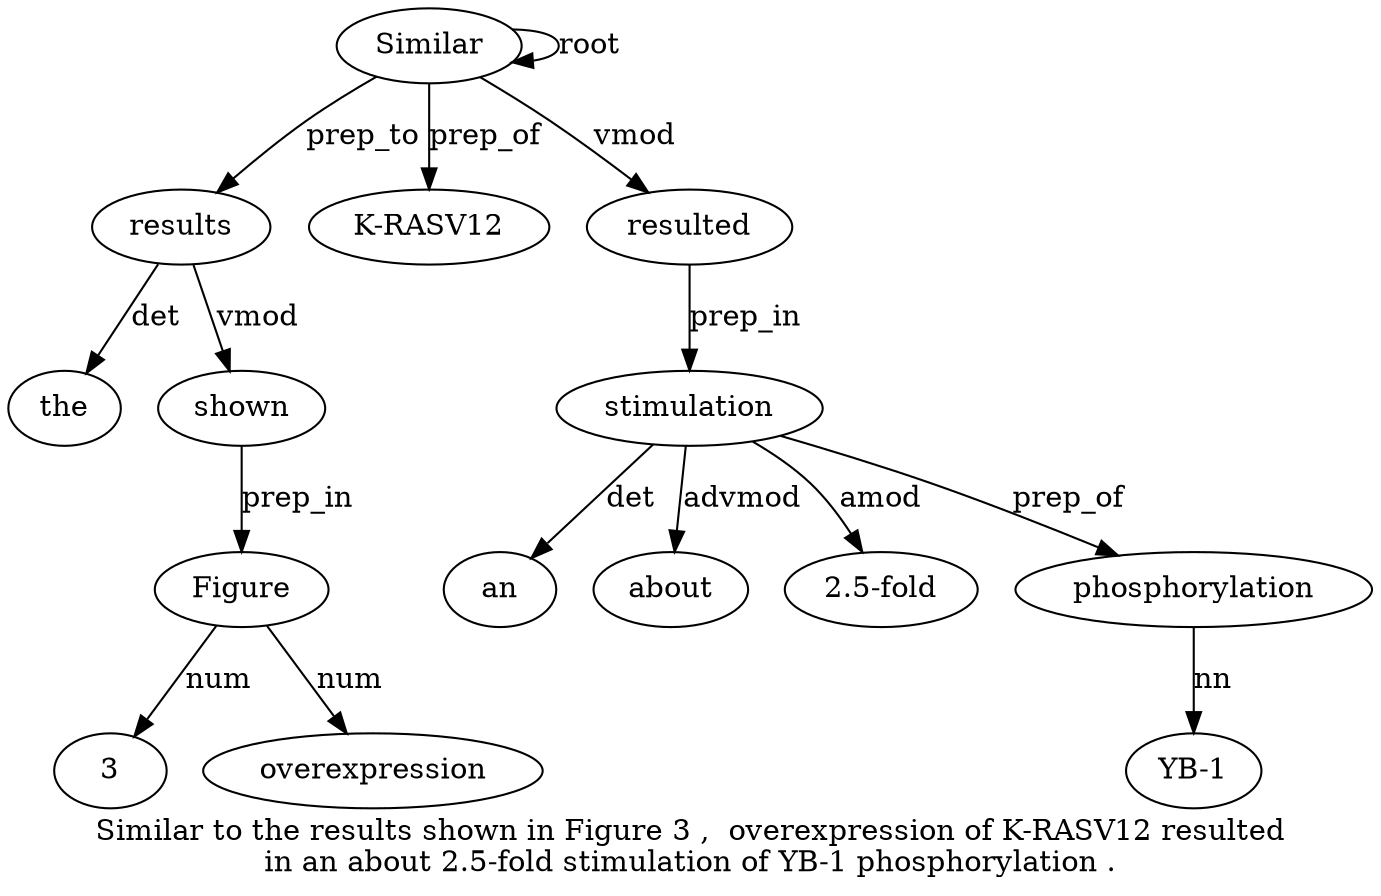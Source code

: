 digraph "Similar to the results shown in Figure 3 ,  overexpression of K-RASV12 resulted in an about 2.5-fold stimulation of YB-1 phosphorylation ." {
label="Similar to the results shown in Figure 3 ,  overexpression of K-RASV12 resulted
in an about 2.5-fold stimulation of YB-1 phosphorylation .";
Similar1 [style=filled, fillcolor=white, label=Similar];
Similar1 -> Similar1  [label=root];
results4 [style=filled, fillcolor=white, label=results];
the3 [style=filled, fillcolor=white, label=the];
results4 -> the3  [label=det];
Similar1 -> results4  [label=prep_to];
shown5 [style=filled, fillcolor=white, label=shown];
results4 -> shown5  [label=vmod];
Figure7 [style=filled, fillcolor=white, label=Figure];
shown5 -> Figure7  [label=prep_in];
38 [style=filled, fillcolor=white, label=3];
Figure7 -> 38  [label=num];
overexpression10 [style=filled, fillcolor=white, label=overexpression];
Figure7 -> overexpression10  [label=num];
"K-RASV12" [style=filled, fillcolor=white, label="K-RASV12"];
Similar1 -> "K-RASV12"  [label=prep_of];
resulted13 [style=filled, fillcolor=white, label=resulted];
Similar1 -> resulted13  [label=vmod];
stimulation18 [style=filled, fillcolor=white, label=stimulation];
an15 [style=filled, fillcolor=white, label=an];
stimulation18 -> an15  [label=det];
about16 [style=filled, fillcolor=white, label=about];
stimulation18 -> about16  [label=advmod];
"2.5-fold17" [style=filled, fillcolor=white, label="2.5-fold"];
stimulation18 -> "2.5-fold17"  [label=amod];
resulted13 -> stimulation18  [label=prep_in];
phosphorylation21 [style=filled, fillcolor=white, label=phosphorylation];
"YB-120" [style=filled, fillcolor=white, label="YB-1"];
phosphorylation21 -> "YB-120"  [label=nn];
stimulation18 -> phosphorylation21  [label=prep_of];
}
